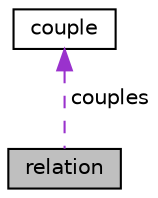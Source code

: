 digraph "relation"
{
  edge [fontname="Helvetica",fontsize="10",labelfontname="Helvetica",labelfontsize="10"];
  node [fontname="Helvetica",fontsize="10",shape=record];
  Node1 [label="relation",height=0.2,width=0.4,color="black", fillcolor="grey75", style="filled", fontcolor="black"];
  Node2 -> Node1 [dir="back",color="darkorchid3",fontsize="10",style="dashed",label=" couples" ,fontname="Helvetica"];
  Node2 [label="couple",height=0.2,width=0.4,color="black", fillcolor="white", style="filled",URL="$classcouple.html"];
}

